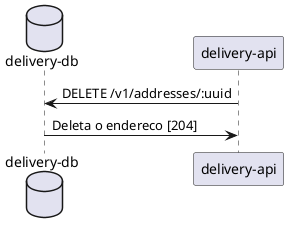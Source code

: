 @startuml Fluxo de deleção do endereço de usuário
database "delivery-db"
"delivery-api" -> "delivery-db" : DELETE /v1/addresses/:uuid
"delivery-db"  -> "delivery-api" : Deleta o endereco [204]
@enduml